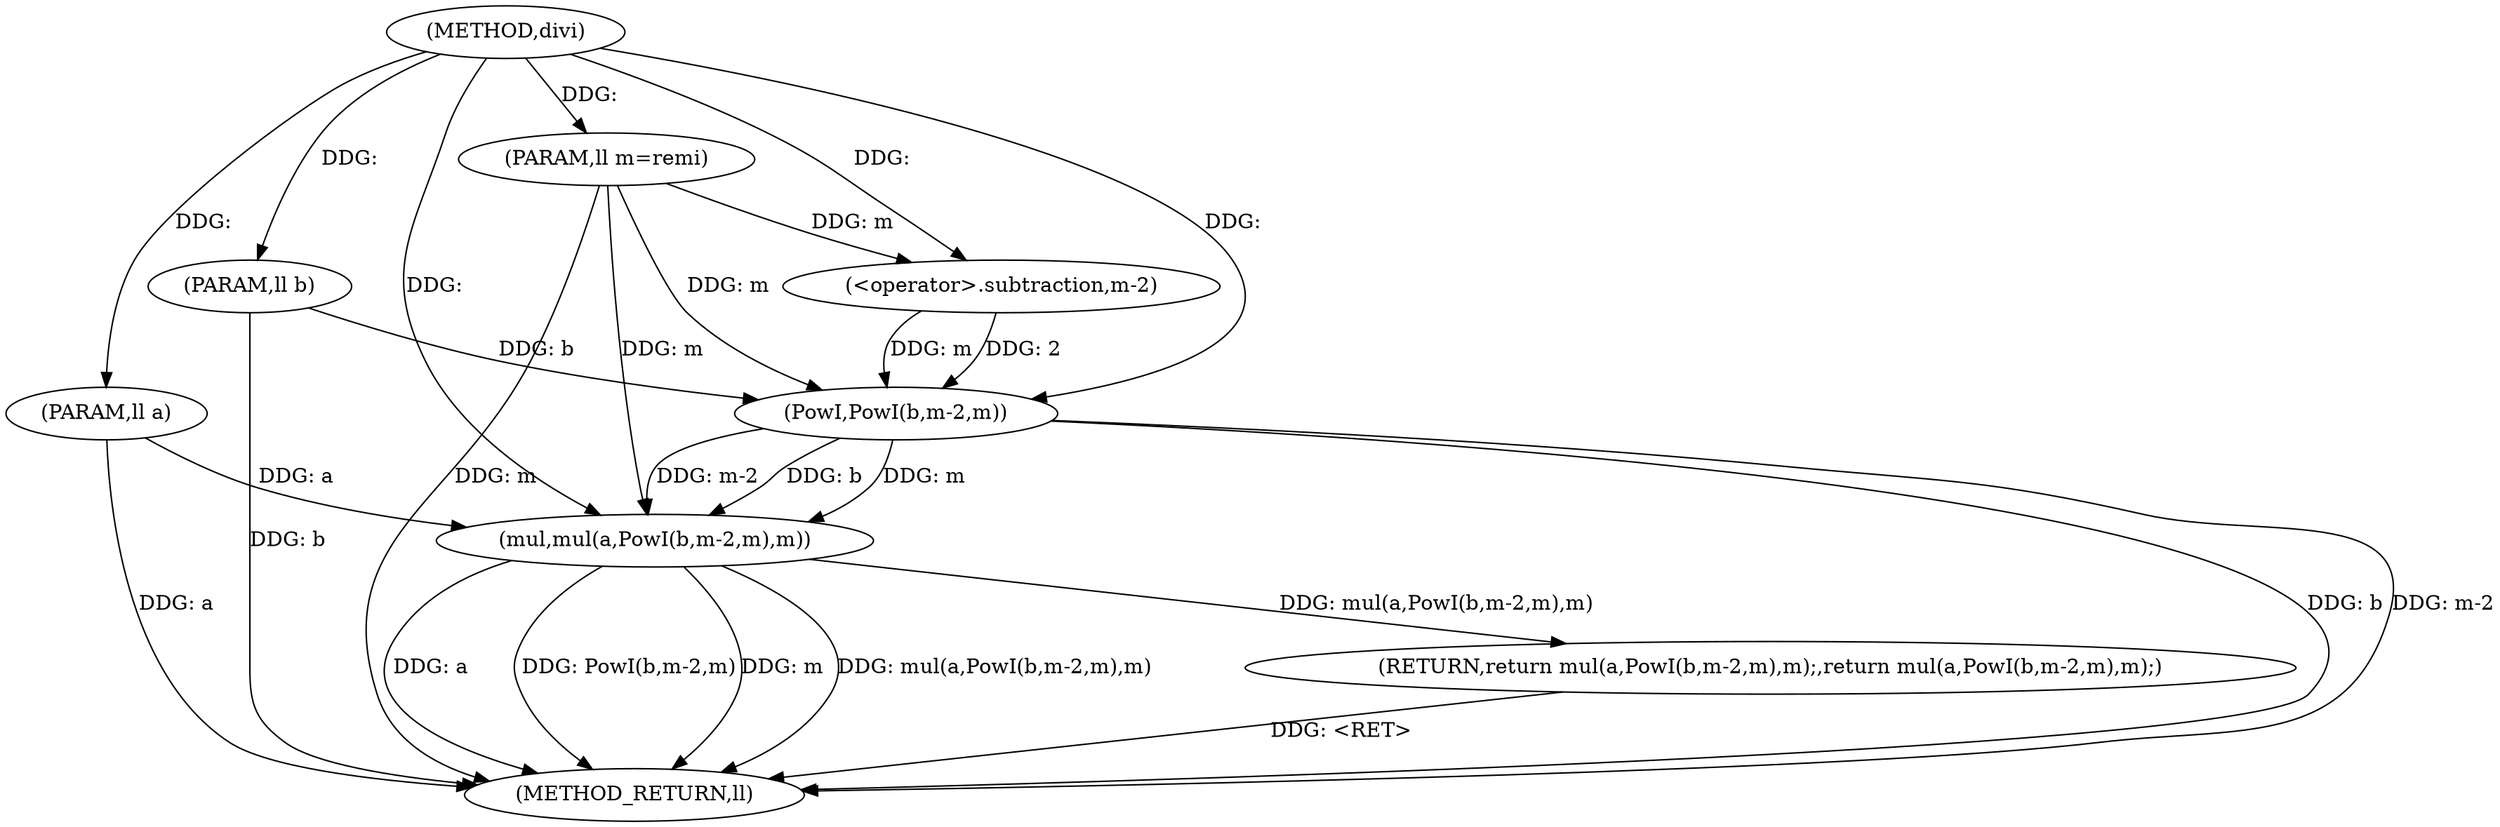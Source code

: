 digraph "divi" {  
"1000345" [label = "(METHOD,divi)" ]
"1000360" [label = "(METHOD_RETURN,ll)" ]
"1000346" [label = "(PARAM,ll a)" ]
"1000347" [label = "(PARAM,ll b)" ]
"1000348" [label = "(PARAM,ll m=remi)" ]
"1000350" [label = "(RETURN,return mul(a,PowI(b,m-2,m),m);,return mul(a,PowI(b,m-2,m),m);)" ]
"1000351" [label = "(mul,mul(a,PowI(b,m-2,m),m))" ]
"1000353" [label = "(PowI,PowI(b,m-2,m))" ]
"1000355" [label = "(<operator>.subtraction,m-2)" ]
  "1000346" -> "1000360"  [ label = "DDG: a"] 
  "1000347" -> "1000360"  [ label = "DDG: b"] 
  "1000348" -> "1000360"  [ label = "DDG: m"] 
  "1000351" -> "1000360"  [ label = "DDG: a"] 
  "1000353" -> "1000360"  [ label = "DDG: b"] 
  "1000353" -> "1000360"  [ label = "DDG: m-2"] 
  "1000351" -> "1000360"  [ label = "DDG: PowI(b,m-2,m)"] 
  "1000351" -> "1000360"  [ label = "DDG: m"] 
  "1000351" -> "1000360"  [ label = "DDG: mul(a,PowI(b,m-2,m),m)"] 
  "1000350" -> "1000360"  [ label = "DDG: <RET>"] 
  "1000345" -> "1000346"  [ label = "DDG: "] 
  "1000345" -> "1000347"  [ label = "DDG: "] 
  "1000345" -> "1000348"  [ label = "DDG: "] 
  "1000351" -> "1000350"  [ label = "DDG: mul(a,PowI(b,m-2,m),m)"] 
  "1000346" -> "1000351"  [ label = "DDG: a"] 
  "1000345" -> "1000351"  [ label = "DDG: "] 
  "1000353" -> "1000351"  [ label = "DDG: m"] 
  "1000348" -> "1000351"  [ label = "DDG: m"] 
  "1000353" -> "1000351"  [ label = "DDG: m-2"] 
  "1000353" -> "1000351"  [ label = "DDG: b"] 
  "1000347" -> "1000353"  [ label = "DDG: b"] 
  "1000345" -> "1000353"  [ label = "DDG: "] 
  "1000355" -> "1000353"  [ label = "DDG: m"] 
  "1000355" -> "1000353"  [ label = "DDG: 2"] 
  "1000348" -> "1000353"  [ label = "DDG: m"] 
  "1000348" -> "1000355"  [ label = "DDG: m"] 
  "1000345" -> "1000355"  [ label = "DDG: "] 
}
